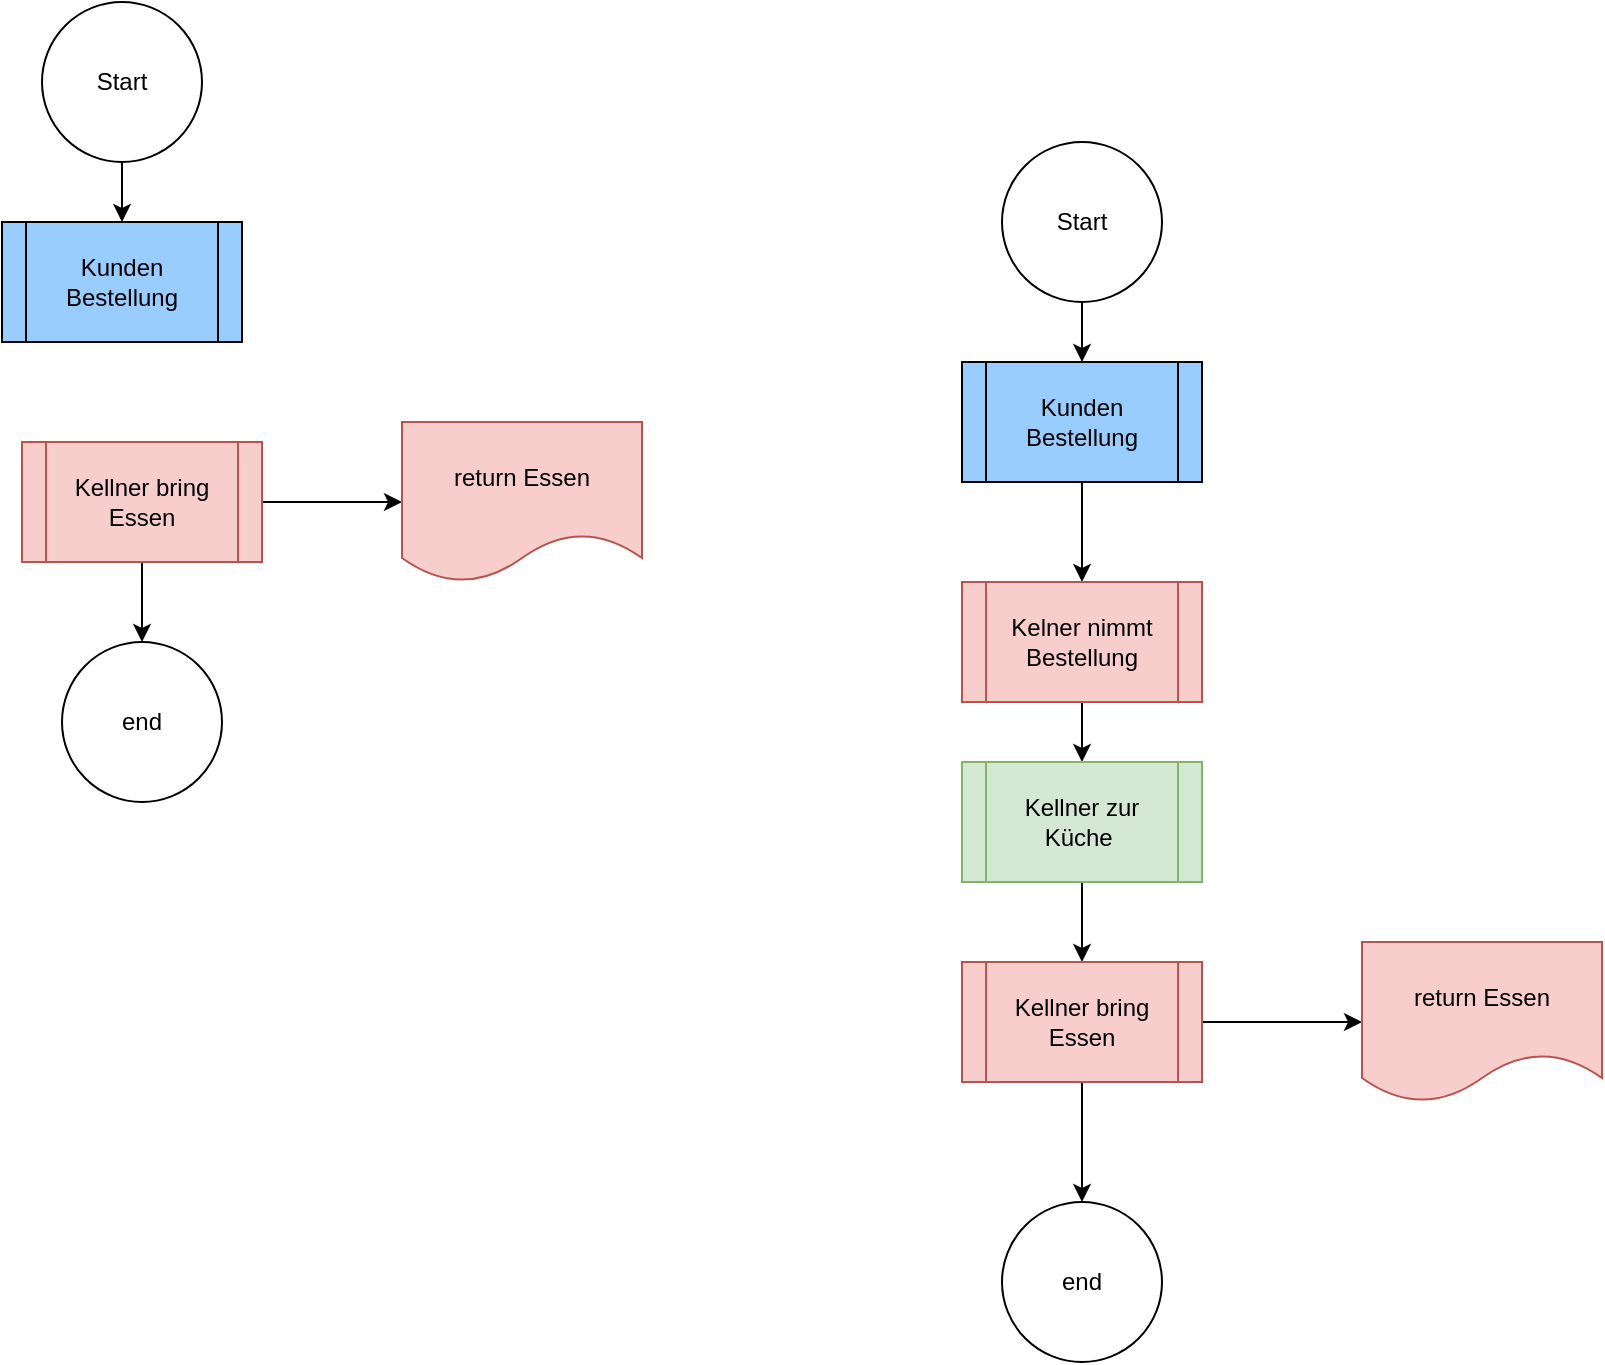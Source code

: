 <mxfile version="28.1.2">
  <diagram name="Seite-1" id="eBzdQh01MeemGXFFqp1h">
    <mxGraphModel dx="1426" dy="841" grid="1" gridSize="10" guides="1" tooltips="1" connect="1" arrows="1" fold="1" page="1" pageScale="1" pageWidth="827" pageHeight="1169" math="0" shadow="0">
      <root>
        <mxCell id="0" />
        <mxCell id="1" parent="0" />
        <mxCell id="ESykT-HEd624DX2kt4N7-1" value="Kunden Bestellung" style="shape=process;whiteSpace=wrap;html=1;backgroundOutline=1;fillColor=#99CCFF;" vertex="1" parent="1">
          <mxGeometry x="110" y="140" width="120" height="60" as="geometry" />
        </mxCell>
        <mxCell id="ESykT-HEd624DX2kt4N7-12" value="" style="edgeStyle=orthogonalEdgeStyle;rounded=0;orthogonalLoop=1;jettySize=auto;html=1;" edge="1" parent="1" source="ESykT-HEd624DX2kt4N7-4" target="ESykT-HEd624DX2kt4N7-5">
          <mxGeometry relative="1" as="geometry" />
        </mxCell>
        <mxCell id="ESykT-HEd624DX2kt4N7-14" value="" style="edgeStyle=orthogonalEdgeStyle;rounded=0;orthogonalLoop=1;jettySize=auto;html=1;" edge="1" parent="1" source="ESykT-HEd624DX2kt4N7-4" target="ESykT-HEd624DX2kt4N7-13">
          <mxGeometry relative="1" as="geometry" />
        </mxCell>
        <mxCell id="ESykT-HEd624DX2kt4N7-4" value="Kellner bring Essen" style="shape=process;whiteSpace=wrap;html=1;backgroundOutline=1;fillColor=#f8cecc;strokeColor=#b85450;" vertex="1" parent="1">
          <mxGeometry x="120" y="250" width="120" height="60" as="geometry" />
        </mxCell>
        <mxCell id="ESykT-HEd624DX2kt4N7-5" value="end" style="ellipse;whiteSpace=wrap;html=1;aspect=fixed;" vertex="1" parent="1">
          <mxGeometry x="140" y="350" width="80" height="80" as="geometry" />
        </mxCell>
        <mxCell id="ESykT-HEd624DX2kt4N7-8" value="" style="edgeStyle=orthogonalEdgeStyle;rounded=0;orthogonalLoop=1;jettySize=auto;html=1;" edge="1" parent="1" source="ESykT-HEd624DX2kt4N7-6" target="ESykT-HEd624DX2kt4N7-1">
          <mxGeometry relative="1" as="geometry" />
        </mxCell>
        <mxCell id="ESykT-HEd624DX2kt4N7-6" value="Start" style="ellipse;whiteSpace=wrap;html=1;aspect=fixed;" vertex="1" parent="1">
          <mxGeometry x="130" y="30" width="80" height="80" as="geometry" />
        </mxCell>
        <mxCell id="ESykT-HEd624DX2kt4N7-13" value="return Essen" style="shape=document;whiteSpace=wrap;html=1;boundedLbl=1;fillColor=#f8cecc;strokeColor=#b85450;" vertex="1" parent="1">
          <mxGeometry x="310" y="240" width="120" height="80" as="geometry" />
        </mxCell>
        <mxCell id="ESykT-HEd624DX2kt4N7-15" value="" style="edgeStyle=orthogonalEdgeStyle;rounded=0;orthogonalLoop=1;jettySize=auto;html=1;" edge="1" parent="1" source="ESykT-HEd624DX2kt4N7-16" target="ESykT-HEd624DX2kt4N7-18">
          <mxGeometry relative="1" as="geometry" />
        </mxCell>
        <mxCell id="ESykT-HEd624DX2kt4N7-16" value="Kunden Bestellung" style="shape=process;whiteSpace=wrap;html=1;backgroundOutline=1;fillColor=#99CCFF;" vertex="1" parent="1">
          <mxGeometry x="590" y="210" width="120" height="60" as="geometry" />
        </mxCell>
        <mxCell id="ESykT-HEd624DX2kt4N7-17" value="" style="edgeStyle=orthogonalEdgeStyle;rounded=0;orthogonalLoop=1;jettySize=auto;html=1;" edge="1" parent="1" source="ESykT-HEd624DX2kt4N7-18" target="ESykT-HEd624DX2kt4N7-20">
          <mxGeometry relative="1" as="geometry" />
        </mxCell>
        <mxCell id="ESykT-HEd624DX2kt4N7-18" value="Kelner nimmt&lt;div&gt;Bestellung&lt;/div&gt;" style="shape=process;whiteSpace=wrap;html=1;backgroundOutline=1;fillColor=#f8cecc;strokeColor=#b85450;" vertex="1" parent="1">
          <mxGeometry x="590" y="320" width="120" height="60" as="geometry" />
        </mxCell>
        <mxCell id="ESykT-HEd624DX2kt4N7-19" value="" style="edgeStyle=orthogonalEdgeStyle;rounded=0;orthogonalLoop=1;jettySize=auto;html=1;" edge="1" parent="1" source="ESykT-HEd624DX2kt4N7-20" target="ESykT-HEd624DX2kt4N7-23">
          <mxGeometry relative="1" as="geometry" />
        </mxCell>
        <mxCell id="ESykT-HEd624DX2kt4N7-20" value="Kellner zur Küche&amp;nbsp;" style="shape=process;whiteSpace=wrap;html=1;backgroundOutline=1;fillColor=#d5e8d4;strokeColor=#82b366;" vertex="1" parent="1">
          <mxGeometry x="590" y="410" width="120" height="60" as="geometry" />
        </mxCell>
        <mxCell id="ESykT-HEd624DX2kt4N7-21" value="" style="edgeStyle=orthogonalEdgeStyle;rounded=0;orthogonalLoop=1;jettySize=auto;html=1;" edge="1" parent="1" source="ESykT-HEd624DX2kt4N7-23" target="ESykT-HEd624DX2kt4N7-24">
          <mxGeometry relative="1" as="geometry" />
        </mxCell>
        <mxCell id="ESykT-HEd624DX2kt4N7-22" value="" style="edgeStyle=orthogonalEdgeStyle;rounded=0;orthogonalLoop=1;jettySize=auto;html=1;" edge="1" parent="1" source="ESykT-HEd624DX2kt4N7-23" target="ESykT-HEd624DX2kt4N7-27">
          <mxGeometry relative="1" as="geometry" />
        </mxCell>
        <mxCell id="ESykT-HEd624DX2kt4N7-23" value="Kellner bring Essen" style="shape=process;whiteSpace=wrap;html=1;backgroundOutline=1;fillColor=#f8cecc;strokeColor=#b85450;" vertex="1" parent="1">
          <mxGeometry x="590" y="510" width="120" height="60" as="geometry" />
        </mxCell>
        <mxCell id="ESykT-HEd624DX2kt4N7-24" value="end" style="ellipse;whiteSpace=wrap;html=1;aspect=fixed;" vertex="1" parent="1">
          <mxGeometry x="610" y="630" width="80" height="80" as="geometry" />
        </mxCell>
        <mxCell id="ESykT-HEd624DX2kt4N7-25" value="" style="edgeStyle=orthogonalEdgeStyle;rounded=0;orthogonalLoop=1;jettySize=auto;html=1;" edge="1" parent="1" source="ESykT-HEd624DX2kt4N7-26" target="ESykT-HEd624DX2kt4N7-16">
          <mxGeometry relative="1" as="geometry" />
        </mxCell>
        <mxCell id="ESykT-HEd624DX2kt4N7-26" value="Start" style="ellipse;whiteSpace=wrap;html=1;aspect=fixed;" vertex="1" parent="1">
          <mxGeometry x="610" y="100" width="80" height="80" as="geometry" />
        </mxCell>
        <mxCell id="ESykT-HEd624DX2kt4N7-27" value="return Essen" style="shape=document;whiteSpace=wrap;html=1;boundedLbl=1;fillColor=#f8cecc;strokeColor=#b85450;" vertex="1" parent="1">
          <mxGeometry x="790" y="500" width="120" height="80" as="geometry" />
        </mxCell>
      </root>
    </mxGraphModel>
  </diagram>
</mxfile>

